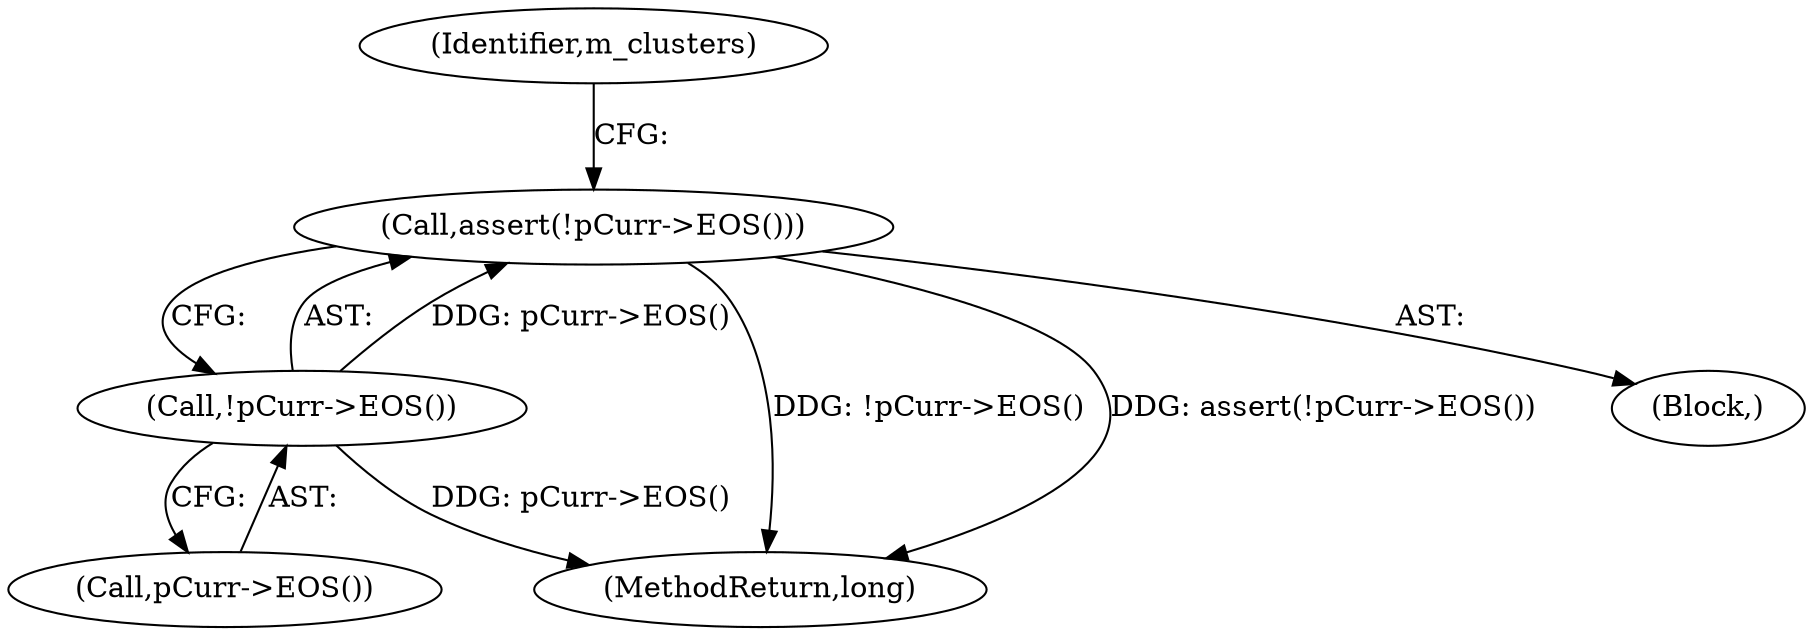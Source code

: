 digraph "0_Android_cc274e2abe8b2a6698a5c47d8aa4bb45f1f9538d_55@API" {
"1000125" [label="(Call,assert(!pCurr->EOS()))"];
"1000126" [label="(Call,!pCurr->EOS())"];
"1000438" [label="(MethodReturn,long)"];
"1000125" [label="(Call,assert(!pCurr->EOS()))"];
"1000129" [label="(Identifier,m_clusters)"];
"1000122" [label="(Block,)"];
"1000127" [label="(Call,pCurr->EOS())"];
"1000126" [label="(Call,!pCurr->EOS())"];
"1000125" -> "1000122"  [label="AST: "];
"1000125" -> "1000126"  [label="CFG: "];
"1000126" -> "1000125"  [label="AST: "];
"1000129" -> "1000125"  [label="CFG: "];
"1000125" -> "1000438"  [label="DDG: !pCurr->EOS()"];
"1000125" -> "1000438"  [label="DDG: assert(!pCurr->EOS())"];
"1000126" -> "1000125"  [label="DDG: pCurr->EOS()"];
"1000126" -> "1000127"  [label="CFG: "];
"1000127" -> "1000126"  [label="AST: "];
"1000126" -> "1000438"  [label="DDG: pCurr->EOS()"];
}
